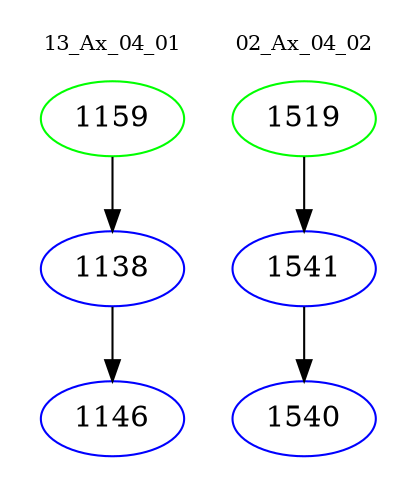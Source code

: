digraph{
subgraph cluster_0 {
color = white
label = "13_Ax_04_01";
fontsize=10;
T0_1159 [label="1159", color="green"]
T0_1159 -> T0_1138 [color="black"]
T0_1138 [label="1138", color="blue"]
T0_1138 -> T0_1146 [color="black"]
T0_1146 [label="1146", color="blue"]
}
subgraph cluster_1 {
color = white
label = "02_Ax_04_02";
fontsize=10;
T1_1519 [label="1519", color="green"]
T1_1519 -> T1_1541 [color="black"]
T1_1541 [label="1541", color="blue"]
T1_1541 -> T1_1540 [color="black"]
T1_1540 [label="1540", color="blue"]
}
}
